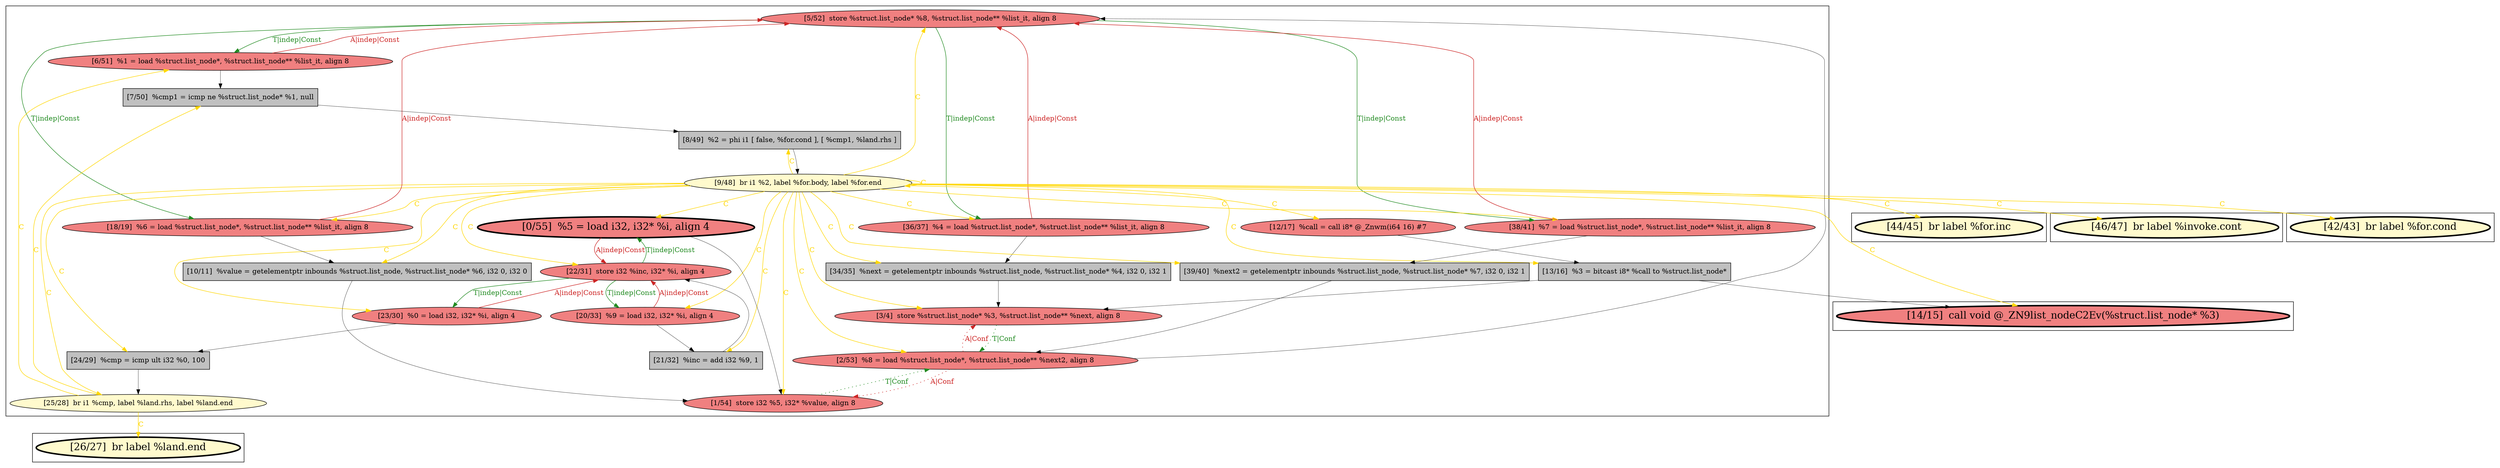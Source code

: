 
digraph G {



node454->node464 [style=solid,color=forestgreen,label="T|indep|Const",penwidth=1.0,fontcolor=forestgreen ]
node451->node456 [style=solid,color=gold,label="C",penwidth=1.0,fontcolor=gold ]
node443->node452 [style=solid,color=firebrick3,label="A|indep|Const",penwidth=1.0,fontcolor=firebrick3 ]
node460->node458 [style=solid,color=black,label="",penwidth=0.5,fontcolor=black ]
node451->node451 [style=solid,color=gold,label="C",penwidth=1.0,fontcolor=gold ]
node464->node460 [style=solid,color=black,label="",penwidth=0.5,fontcolor=black ]
node456->node458 [style=dotted,color=firebrick3,label="A|Conf",penwidth=1.0,fontcolor=firebrick3 ]
node453->node438 [style=solid,color=black,label="",penwidth=0.5,fontcolor=black ]
node451->node453 [style=solid,color=gold,label="C",penwidth=1.0,fontcolor=gold ]
node451->node464 [style=solid,color=gold,label="C",penwidth=1.0,fontcolor=gold ]
node454->node446 [style=solid,color=forestgreen,label="T|indep|Const",penwidth=1.0,fontcolor=forestgreen ]
node447->node456 [style=dotted,color=forestgreen,label="T|Conf",penwidth=1.0,fontcolor=forestgreen ]
node446->node454 [style=solid,color=firebrick3,label="A|indep|Const",penwidth=1.0,fontcolor=firebrick3 ]
node449->node451 [style=solid,color=black,label="",penwidth=0.5,fontcolor=black ]
node451->node442 [style=solid,color=gold,label="C",penwidth=1.0,fontcolor=gold ]
node463->node455 [style=solid,color=black,label="",penwidth=0.5,fontcolor=black ]
node451->node460 [style=solid,color=gold,label="C",penwidth=1.0,fontcolor=gold ]
node451->node452 [style=solid,color=gold,label="C",penwidth=1.0,fontcolor=gold ]
node451->node449 [style=solid,color=gold,label="C",penwidth=1.0,fontcolor=gold ]
node459->node448 [style=solid,color=black,label="",penwidth=0.5,fontcolor=black ]
node451->node458 [style=solid,color=gold,label="C",penwidth=1.0,fontcolor=gold ]
node451->node445 [style=solid,color=gold,label="C",penwidth=1.0,fontcolor=gold ]
node451->node441 [style=solid,color=gold,label="C",penwidth=1.0,fontcolor=gold ]
node451->node462 [style=solid,color=gold,label="C",penwidth=1.0,fontcolor=gold ]
node451->node461 [style=solid,color=gold,label="C",penwidth=1.0,fontcolor=gold ]
node445->node459 [style=solid,color=gold,label="C",penwidth=1.0,fontcolor=gold ]
node451->node438 [style=solid,color=gold,label="C",penwidth=1.0,fontcolor=gold ]
node446->node461 [style=solid,color=black,label="",penwidth=0.5,fontcolor=black ]
node445->node448 [style=solid,color=gold,label="C",penwidth=1.0,fontcolor=gold ]
node451->node465 [style=solid,color=gold,label="C",penwidth=1.0,fontcolor=gold ]
node458->node456 [style=dotted,color=forestgreen,label="T|Conf",penwidth=1.0,fontcolor=forestgreen ]
node445->node439 [style=solid,color=gold,label="C",penwidth=1.0,fontcolor=gold ]
node454->node459 [style=solid,color=forestgreen,label="T|indep|Const",penwidth=1.0,fontcolor=forestgreen ]
node451->node444 [style=solid,color=gold,label="C",penwidth=1.0,fontcolor=gold ]
node456->node447 [style=dotted,color=firebrick3,label="A|Conf",penwidth=1.0,fontcolor=firebrick3 ]
node451->node463 [style=solid,color=gold,label="C",penwidth=1.0,fontcolor=gold ]
node448->node449 [style=solid,color=black,label="",penwidth=0.5,fontcolor=black ]
node451->node457 [style=solid,color=gold,label="C",penwidth=1.0,fontcolor=gold ]
node461->node447 [style=solid,color=black,label="",penwidth=0.5,fontcolor=black ]
node464->node454 [style=solid,color=firebrick3,label="A|indep|Const",penwidth=1.0,fontcolor=firebrick3 ]
node459->node454 [style=solid,color=firebrick3,label="A|indep|Const",penwidth=1.0,fontcolor=firebrick3 ]
node457->node442 [style=solid,color=black,label="",penwidth=0.5,fontcolor=black ]
node443->node444 [style=solid,color=black,label="",penwidth=0.5,fontcolor=black ]
node453->node458 [style=solid,color=black,label="",penwidth=0.5,fontcolor=black ]
node451->node450 [style=solid,color=gold,label="C",penwidth=1.0,fontcolor=gold ]
node451->node446 [style=solid,color=gold,label="C",penwidth=1.0,fontcolor=gold ]
node450->node452 [style=solid,color=firebrick3,label="A|indep|Const",penwidth=1.0,fontcolor=firebrick3 ]
node451->node454 [style=solid,color=gold,label="C",penwidth=1.0,fontcolor=gold ]
node452->node450 [style=solid,color=forestgreen,label="T|indep|Const",penwidth=1.0,fontcolor=forestgreen ]
node455->node456 [style=solid,color=black,label="",penwidth=0.5,fontcolor=black ]
node451->node440 [style=solid,color=gold,label="C",penwidth=1.0,fontcolor=gold ]
node451->node455 [style=solid,color=gold,label="C",penwidth=1.0,fontcolor=gold ]
node452->node443 [style=solid,color=forestgreen,label="T|indep|Const",penwidth=1.0,fontcolor=forestgreen ]
node451->node443 [style=solid,color=gold,label="C",penwidth=1.0,fontcolor=gold ]
node454->node463 [style=solid,color=forestgreen,label="T|indep|Const",penwidth=1.0,fontcolor=forestgreen ]
node462->node453 [style=solid,color=black,label="",penwidth=0.5,fontcolor=black ]
node463->node454 [style=solid,color=firebrick3,label="A|indep|Const",penwidth=1.0,fontcolor=firebrick3 ]
node442->node452 [style=solid,color=black,label="",penwidth=0.5,fontcolor=black ]
node450->node447 [style=solid,color=black,label="",penwidth=0.5,fontcolor=black ]
node451->node447 [style=solid,color=gold,label="C",penwidth=1.0,fontcolor=gold ]
node457->node452 [style=solid,color=firebrick3,label="A|indep|Const",penwidth=1.0,fontcolor=firebrick3 ]
node452->node457 [style=solid,color=forestgreen,label="T|indep|Const",penwidth=1.0,fontcolor=forestgreen ]
node456->node454 [style=solid,color=black,label="",penwidth=0.5,fontcolor=black ]
node444->node445 [style=solid,color=black,label="",penwidth=0.5,fontcolor=black ]


subgraph cluster4 {


node464 [fillcolor=lightcoral,label="[36/37]  %4 = load %struct.list_node*, %struct.list_node** %list_it, align 8",shape=ellipse,style=filled ]
node462 [fillcolor=lightcoral,label="[12/17]  %call = call i8* @_Znwm(i64 16) #7",shape=ellipse,style=filled ]
node461 [fillcolor=grey,label="[10/11]  %value = getelementptr inbounds %struct.list_node, %struct.list_node* %6, i32 0, i32 0",shape=rectangle,style=filled ]
node463 [fillcolor=lightcoral,label="[38/41]  %7 = load %struct.list_node*, %struct.list_node** %list_it, align 8",shape=ellipse,style=filled ]
node460 [fillcolor=grey,label="[34/35]  %next = getelementptr inbounds %struct.list_node, %struct.list_node* %4, i32 0, i32 1",shape=rectangle,style=filled ]
node447 [fillcolor=lightcoral,label="[1/54]  store i32 %5, i32* %value, align 8",shape=ellipse,style=filled ]
node443 [fillcolor=lightcoral,label="[23/30]  %0 = load i32, i32* %i, align 4",shape=ellipse,style=filled ]
node449 [fillcolor=grey,label="[8/49]  %2 = phi i1 [ false, %for.cond ], [ %cmp1, %land.rhs ]",shape=rectangle,style=filled ]
node446 [fillcolor=lightcoral,label="[18/19]  %6 = load %struct.list_node*, %struct.list_node** %list_it, align 8",shape=ellipse,style=filled ]
node445 [fillcolor=lemonchiffon,label="[25/28]  br i1 %cmp, label %land.rhs, label %land.end",shape=ellipse,style=filled ]
node459 [fillcolor=lightcoral,label="[6/51]  %1 = load %struct.list_node*, %struct.list_node** %list_it, align 8",shape=ellipse,style=filled ]
node455 [fillcolor=grey,label="[39/40]  %next2 = getelementptr inbounds %struct.list_node, %struct.list_node* %7, i32 0, i32 1",shape=rectangle,style=filled ]
node442 [fillcolor=grey,label="[21/32]  %inc = add i32 %9, 1",shape=rectangle,style=filled ]
node452 [fillcolor=lightcoral,label="[22/31]  store i32 %inc, i32* %i, align 4",shape=ellipse,style=filled ]
node444 [fillcolor=grey,label="[24/29]  %cmp = icmp ult i32 %0, 100",shape=rectangle,style=filled ]
node448 [fillcolor=grey,label="[7/50]  %cmp1 = icmp ne %struct.list_node* %1, null",shape=rectangle,style=filled ]
node451 [fillcolor=lemonchiffon,label="[9/48]  br i1 %2, label %for.body, label %for.end",shape=ellipse,style=filled ]
node453 [fillcolor=grey,label="[13/16]  %3 = bitcast i8* %call to %struct.list_node*",shape=rectangle,style=filled ]
node450 [penwidth=3.0,fontsize=20,fillcolor=lightcoral,label="[0/55]  %5 = load i32, i32* %i, align 4",shape=ellipse,style=filled ]
node454 [fillcolor=lightcoral,label="[5/52]  store %struct.list_node* %8, %struct.list_node** %list_it, align 8",shape=ellipse,style=filled ]
node456 [fillcolor=lightcoral,label="[2/53]  %8 = load %struct.list_node*, %struct.list_node** %next2, align 8",shape=ellipse,style=filled ]
node458 [fillcolor=lightcoral,label="[3/4]  store %struct.list_node* %3, %struct.list_node** %next, align 8",shape=ellipse,style=filled ]
node457 [fillcolor=lightcoral,label="[20/33]  %9 = load i32, i32* %i, align 4",shape=ellipse,style=filled ]



}

subgraph cluster3 {


node441 [penwidth=3.0,fontsize=20,fillcolor=lemonchiffon,label="[44/45]  br label %for.inc",shape=ellipse,style=filled ]



}

subgraph cluster2 {


node440 [penwidth=3.0,fontsize=20,fillcolor=lemonchiffon,label="[42/43]  br label %for.cond",shape=ellipse,style=filled ]



}

subgraph cluster5 {


node465 [penwidth=3.0,fontsize=20,fillcolor=lemonchiffon,label="[46/47]  br label %invoke.cont",shape=ellipse,style=filled ]



}

subgraph cluster0 {


node438 [penwidth=3.0,fontsize=20,fillcolor=lightcoral,label="[14/15]  call void @_ZN9list_nodeC2Ev(%struct.list_node* %3)",shape=ellipse,style=filled ]



}

subgraph cluster1 {


node439 [penwidth=3.0,fontsize=20,fillcolor=lemonchiffon,label="[26/27]  br label %land.end",shape=ellipse,style=filled ]



}

}
